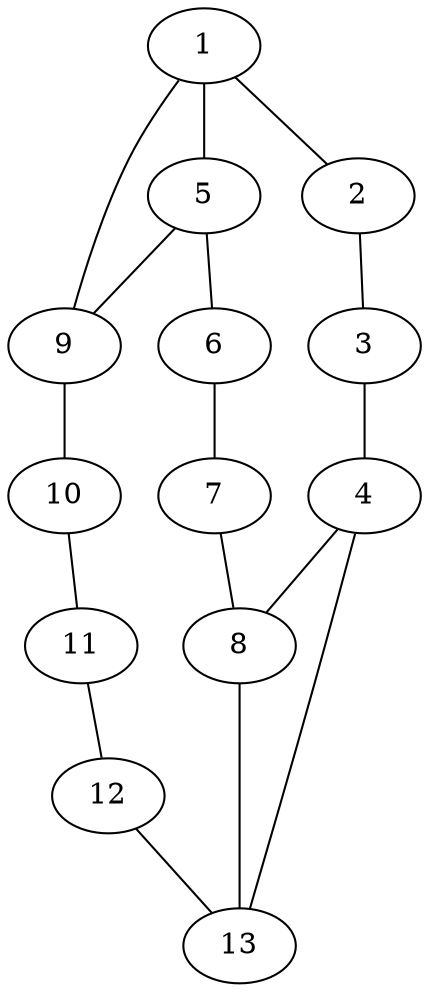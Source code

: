 graph {
  1 -- { 2 5 9 }
  2 -- 3
  3 -- 4
  4 -- { 8 13 }
  5 -- { 6 9 }
  6 -- 7
  7 -- 8
  8 -- 13
  9 -- 10
  10 -- 11
  11 -- 12
  12 -- 13
  13
}
